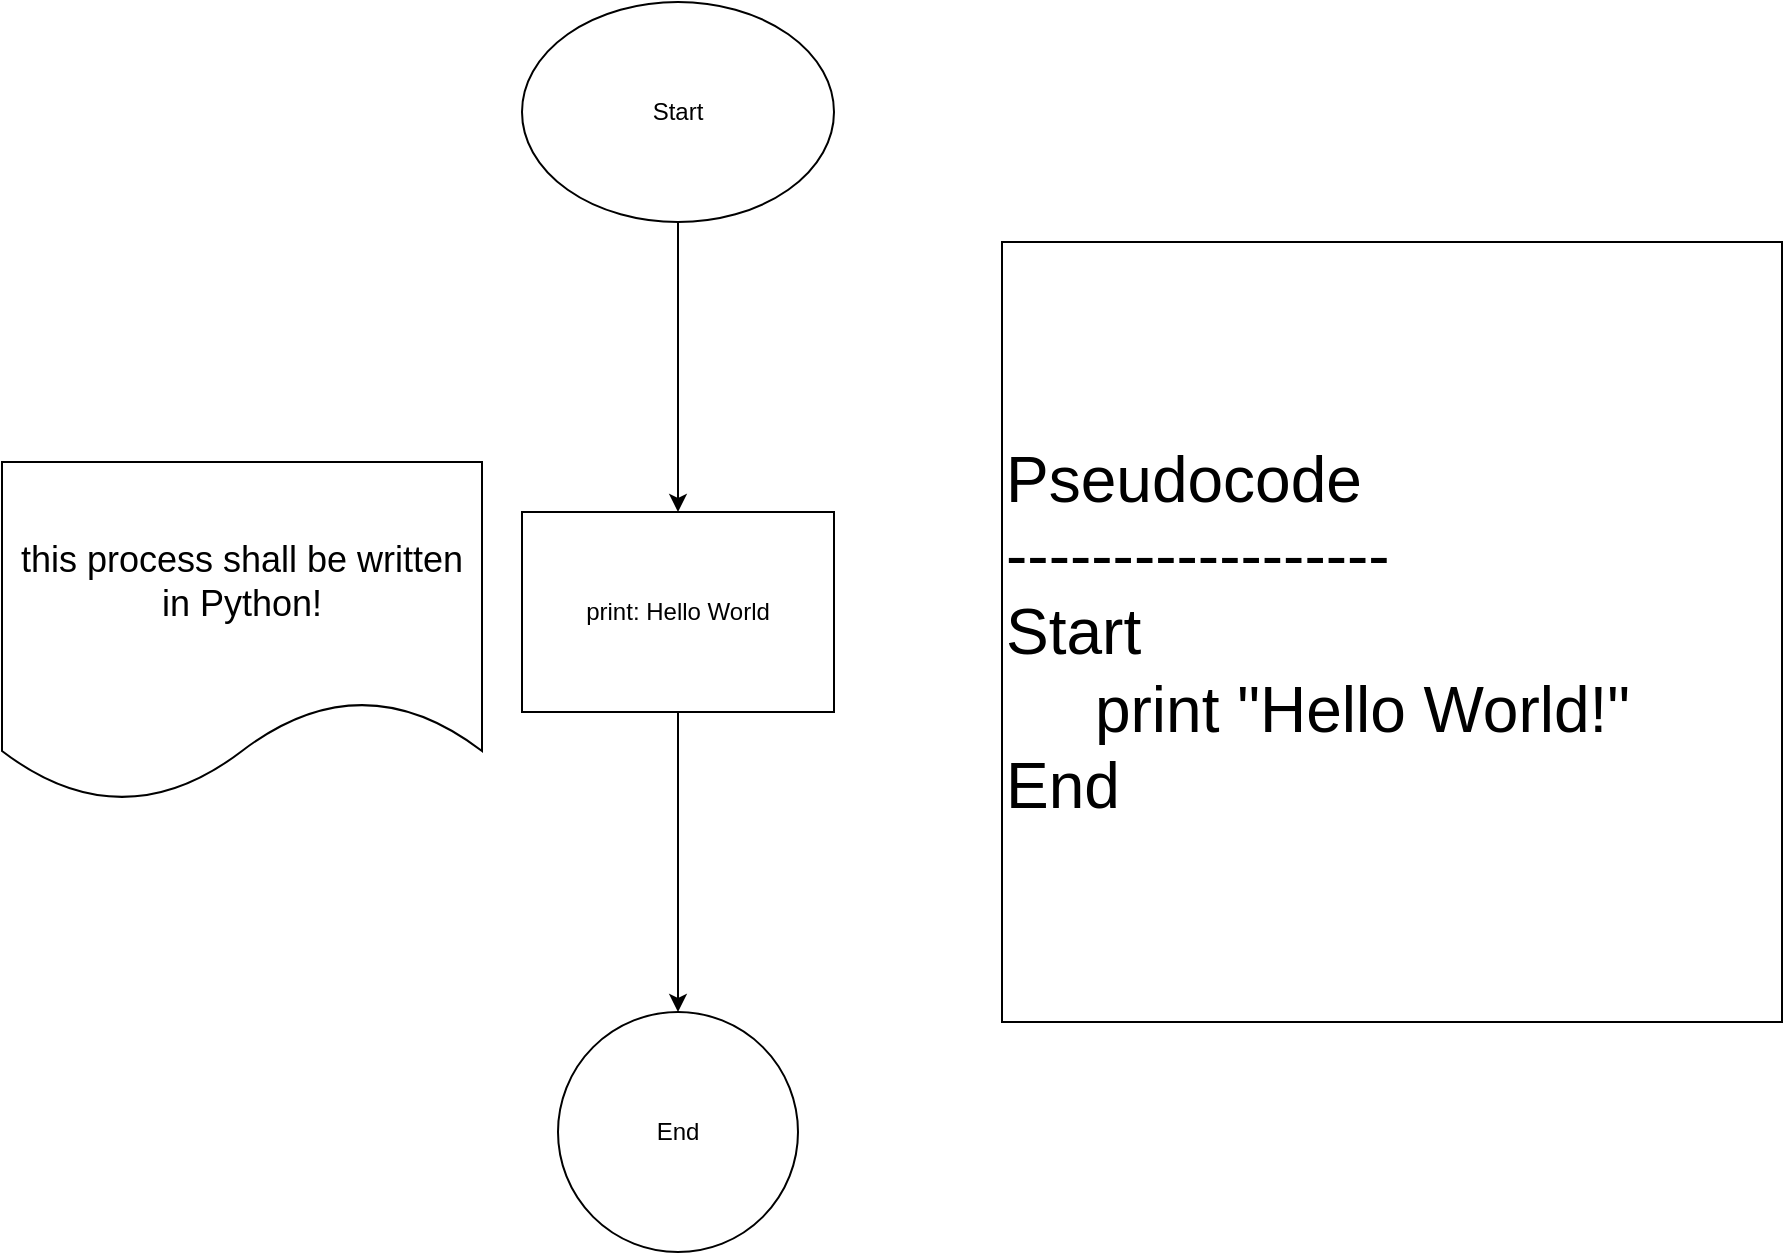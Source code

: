 <mxfile version="28.1.2">
  <diagram name="Seite-1" id="5WMOPOvu4c7pKktjUmXF">
    <mxGraphModel dx="1501" dy="885" grid="1" gridSize="10" guides="1" tooltips="1" connect="1" arrows="1" fold="1" page="1" pageScale="1" pageWidth="827" pageHeight="1169" math="0" shadow="0">
      <root>
        <mxCell id="0" />
        <mxCell id="1" parent="0" />
        <mxCell id="NkpIyR_tdMwiLpE4TMbL-4" style="edgeStyle=orthogonalEdgeStyle;rounded=0;orthogonalLoop=1;jettySize=auto;html=1;" edge="1" parent="1" source="NkpIyR_tdMwiLpE4TMbL-1" target="NkpIyR_tdMwiLpE4TMbL-2">
          <mxGeometry relative="1" as="geometry" />
        </mxCell>
        <mxCell id="NkpIyR_tdMwiLpE4TMbL-1" value="Start" style="ellipse;whiteSpace=wrap;html=1;" vertex="1" parent="1">
          <mxGeometry x="280" y="80" width="156" height="110" as="geometry" />
        </mxCell>
        <mxCell id="NkpIyR_tdMwiLpE4TMbL-5" style="edgeStyle=orthogonalEdgeStyle;rounded=0;orthogonalLoop=1;jettySize=auto;html=1;entryX=0.5;entryY=0;entryDx=0;entryDy=0;" edge="1" parent="1" source="NkpIyR_tdMwiLpE4TMbL-2" target="NkpIyR_tdMwiLpE4TMbL-3">
          <mxGeometry relative="1" as="geometry" />
        </mxCell>
        <mxCell id="NkpIyR_tdMwiLpE4TMbL-2" value="print: Hello World" style="rounded=0;whiteSpace=wrap;html=1;" vertex="1" parent="1">
          <mxGeometry x="280" y="335" width="156" height="100" as="geometry" />
        </mxCell>
        <mxCell id="NkpIyR_tdMwiLpE4TMbL-3" value="End" style="ellipse;whiteSpace=wrap;html=1;aspect=fixed;" vertex="1" parent="1">
          <mxGeometry x="298" y="585" width="120" height="120" as="geometry" />
        </mxCell>
        <mxCell id="NkpIyR_tdMwiLpE4TMbL-7" value="&lt;span style=&quot;font-size: 18px;&quot;&gt;this process shall be written in Python!&lt;/span&gt;" style="shape=document;whiteSpace=wrap;html=1;boundedLbl=1;" vertex="1" parent="1">
          <mxGeometry x="20" y="310" width="240" height="170" as="geometry" />
        </mxCell>
        <mxCell id="NkpIyR_tdMwiLpE4TMbL-8" value="Pseudocode&lt;div&gt;------------------&lt;/div&gt;&lt;div&gt;Start&lt;/div&gt;&lt;div&gt;&amp;nbsp; &amp;nbsp; &amp;nbsp;print &quot;Hello World!&quot;&lt;/div&gt;&lt;div&gt;End&lt;/div&gt;" style="whiteSpace=wrap;html=1;aspect=fixed;align=left;fontSize=32;" vertex="1" parent="1">
          <mxGeometry x="520" y="200" width="390" height="390" as="geometry" />
        </mxCell>
      </root>
    </mxGraphModel>
  </diagram>
</mxfile>
